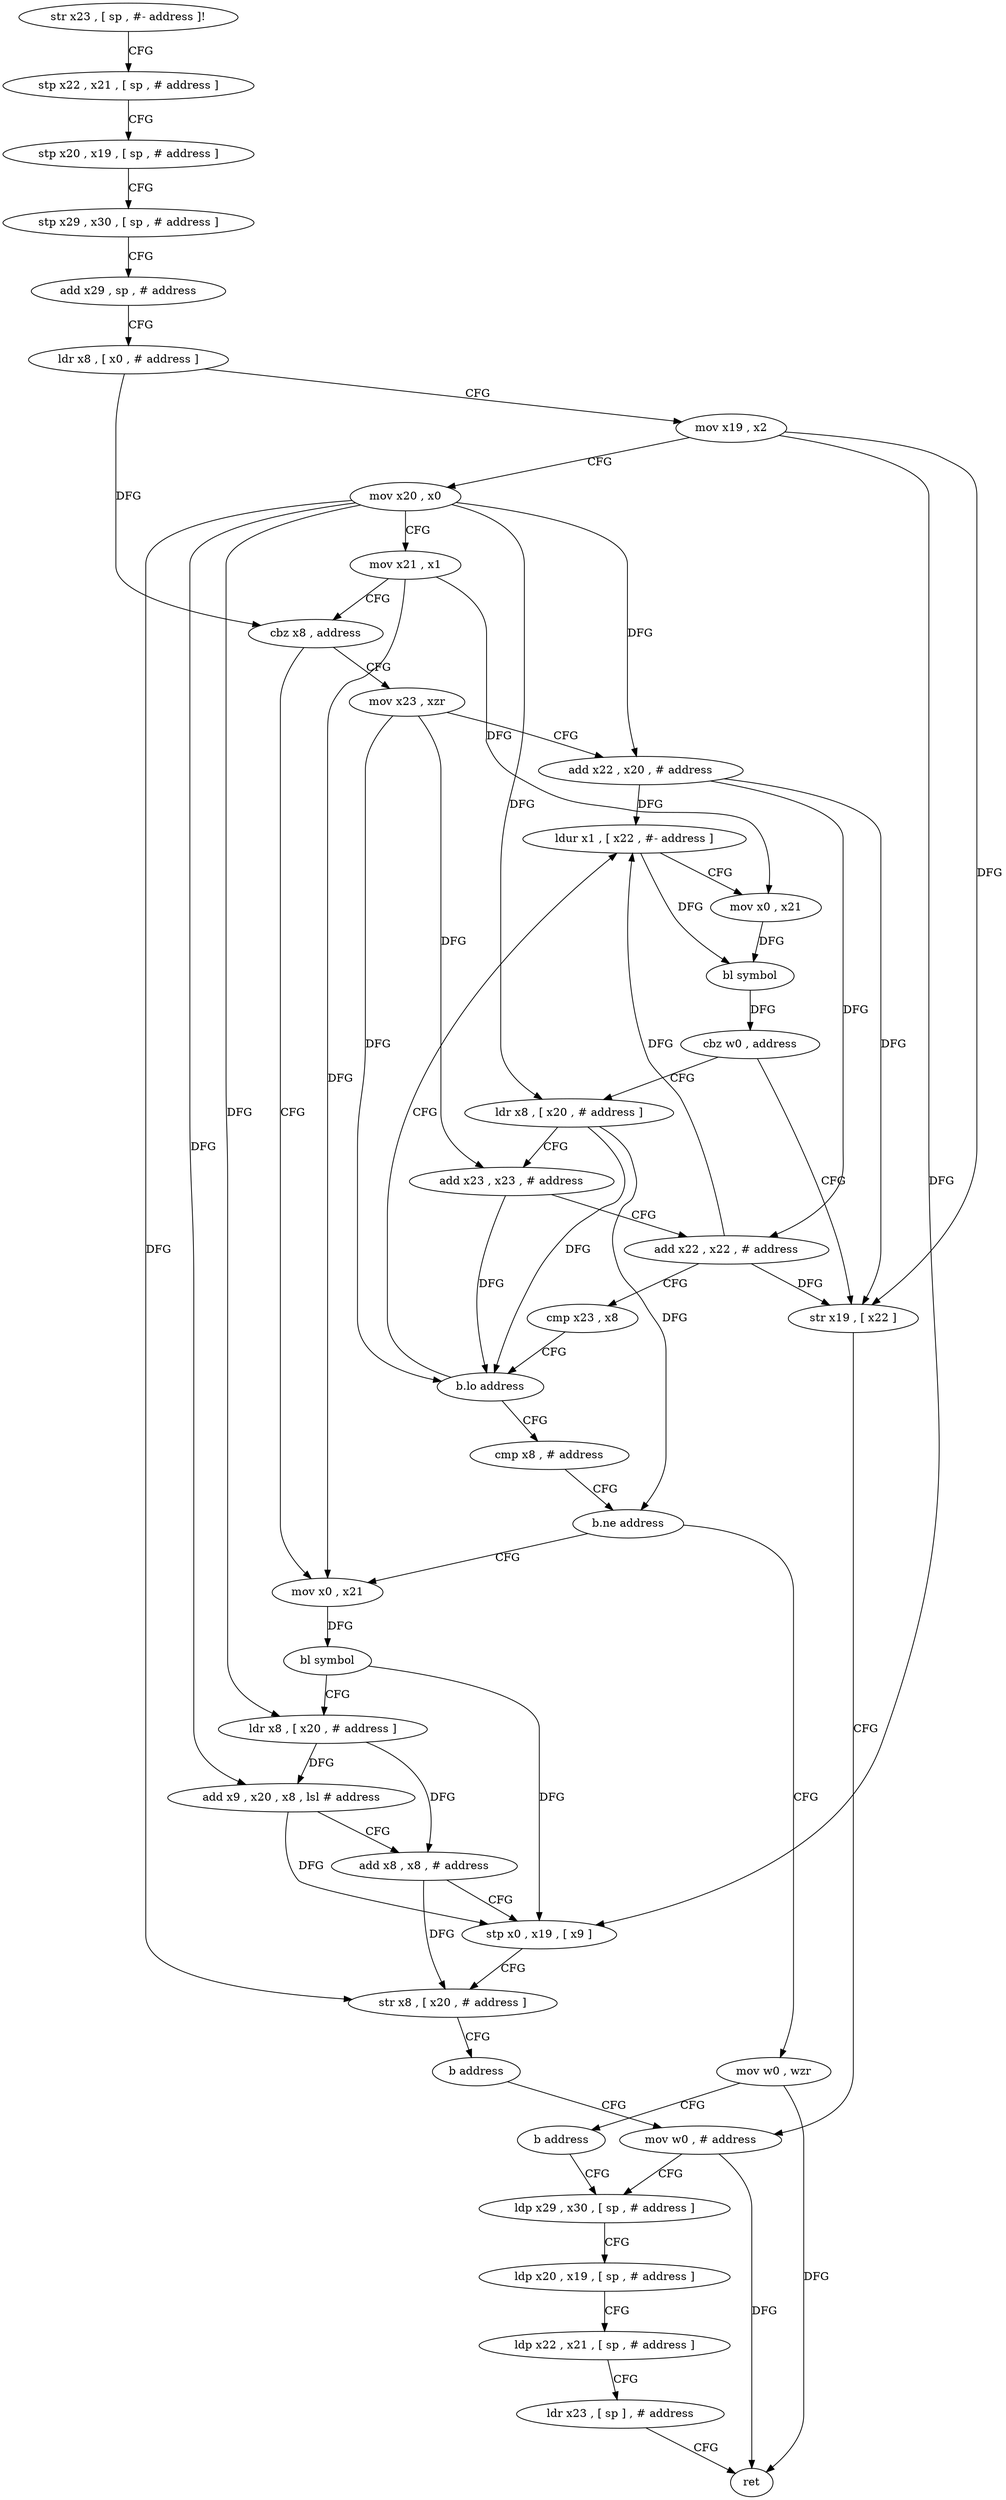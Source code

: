 digraph "func" {
"135804" [label = "str x23 , [ sp , #- address ]!" ]
"135808" [label = "stp x22 , x21 , [ sp , # address ]" ]
"135812" [label = "stp x20 , x19 , [ sp , # address ]" ]
"135816" [label = "stp x29 , x30 , [ sp , # address ]" ]
"135820" [label = "add x29 , sp , # address" ]
"135824" [label = "ldr x8 , [ x0 , # address ]" ]
"135828" [label = "mov x19 , x2" ]
"135832" [label = "mov x20 , x0" ]
"135836" [label = "mov x21 , x1" ]
"135840" [label = "cbz x8 , address" ]
"135904" [label = "mov x0 , x21" ]
"135844" [label = "mov x23 , xzr" ]
"135908" [label = "bl symbol" ]
"135912" [label = "ldr x8 , [ x20 , # address ]" ]
"135916" [label = "add x9 , x20 , x8 , lsl # address" ]
"135920" [label = "add x8 , x8 , # address" ]
"135924" [label = "stp x0 , x19 , [ x9 ]" ]
"135928" [label = "str x8 , [ x20 , # address ]" ]
"135932" [label = "b address" ]
"135940" [label = "mov w0 , # address" ]
"135848" [label = "add x22 , x20 , # address" ]
"135852" [label = "ldur x1 , [ x22 , #- address ]" ]
"135944" [label = "ldp x29 , x30 , [ sp , # address ]" ]
"135936" [label = "str x19 , [ x22 ]" ]
"135868" [label = "ldr x8 , [ x20 , # address ]" ]
"135872" [label = "add x23 , x23 , # address" ]
"135876" [label = "add x22 , x22 , # address" ]
"135880" [label = "cmp x23 , x8" ]
"135884" [label = "b.lo address" ]
"135888" [label = "cmp x8 , # address" ]
"135856" [label = "mov x0 , x21" ]
"135860" [label = "bl symbol" ]
"135864" [label = "cbz w0 , address" ]
"135892" [label = "b.ne address" ]
"135896" [label = "mov w0 , wzr" ]
"135900" [label = "b address" ]
"135948" [label = "ldp x20 , x19 , [ sp , # address ]" ]
"135952" [label = "ldp x22 , x21 , [ sp , # address ]" ]
"135956" [label = "ldr x23 , [ sp ] , # address" ]
"135960" [label = "ret" ]
"135804" -> "135808" [ label = "CFG" ]
"135808" -> "135812" [ label = "CFG" ]
"135812" -> "135816" [ label = "CFG" ]
"135816" -> "135820" [ label = "CFG" ]
"135820" -> "135824" [ label = "CFG" ]
"135824" -> "135828" [ label = "CFG" ]
"135824" -> "135840" [ label = "DFG" ]
"135828" -> "135832" [ label = "CFG" ]
"135828" -> "135924" [ label = "DFG" ]
"135828" -> "135936" [ label = "DFG" ]
"135832" -> "135836" [ label = "CFG" ]
"135832" -> "135912" [ label = "DFG" ]
"135832" -> "135916" [ label = "DFG" ]
"135832" -> "135928" [ label = "DFG" ]
"135832" -> "135848" [ label = "DFG" ]
"135832" -> "135868" [ label = "DFG" ]
"135836" -> "135840" [ label = "CFG" ]
"135836" -> "135904" [ label = "DFG" ]
"135836" -> "135856" [ label = "DFG" ]
"135840" -> "135904" [ label = "CFG" ]
"135840" -> "135844" [ label = "CFG" ]
"135904" -> "135908" [ label = "DFG" ]
"135844" -> "135848" [ label = "CFG" ]
"135844" -> "135872" [ label = "DFG" ]
"135844" -> "135884" [ label = "DFG" ]
"135908" -> "135912" [ label = "CFG" ]
"135908" -> "135924" [ label = "DFG" ]
"135912" -> "135916" [ label = "DFG" ]
"135912" -> "135920" [ label = "DFG" ]
"135916" -> "135920" [ label = "CFG" ]
"135916" -> "135924" [ label = "DFG" ]
"135920" -> "135924" [ label = "CFG" ]
"135920" -> "135928" [ label = "DFG" ]
"135924" -> "135928" [ label = "CFG" ]
"135928" -> "135932" [ label = "CFG" ]
"135932" -> "135940" [ label = "CFG" ]
"135940" -> "135944" [ label = "CFG" ]
"135940" -> "135960" [ label = "DFG" ]
"135848" -> "135852" [ label = "DFG" ]
"135848" -> "135936" [ label = "DFG" ]
"135848" -> "135876" [ label = "DFG" ]
"135852" -> "135856" [ label = "CFG" ]
"135852" -> "135860" [ label = "DFG" ]
"135944" -> "135948" [ label = "CFG" ]
"135936" -> "135940" [ label = "CFG" ]
"135868" -> "135872" [ label = "CFG" ]
"135868" -> "135884" [ label = "DFG" ]
"135868" -> "135892" [ label = "DFG" ]
"135872" -> "135876" [ label = "CFG" ]
"135872" -> "135884" [ label = "DFG" ]
"135876" -> "135880" [ label = "CFG" ]
"135876" -> "135852" [ label = "DFG" ]
"135876" -> "135936" [ label = "DFG" ]
"135880" -> "135884" [ label = "CFG" ]
"135884" -> "135852" [ label = "CFG" ]
"135884" -> "135888" [ label = "CFG" ]
"135888" -> "135892" [ label = "CFG" ]
"135856" -> "135860" [ label = "DFG" ]
"135860" -> "135864" [ label = "DFG" ]
"135864" -> "135936" [ label = "CFG" ]
"135864" -> "135868" [ label = "CFG" ]
"135892" -> "135904" [ label = "CFG" ]
"135892" -> "135896" [ label = "CFG" ]
"135896" -> "135900" [ label = "CFG" ]
"135896" -> "135960" [ label = "DFG" ]
"135900" -> "135944" [ label = "CFG" ]
"135948" -> "135952" [ label = "CFG" ]
"135952" -> "135956" [ label = "CFG" ]
"135956" -> "135960" [ label = "CFG" ]
}
